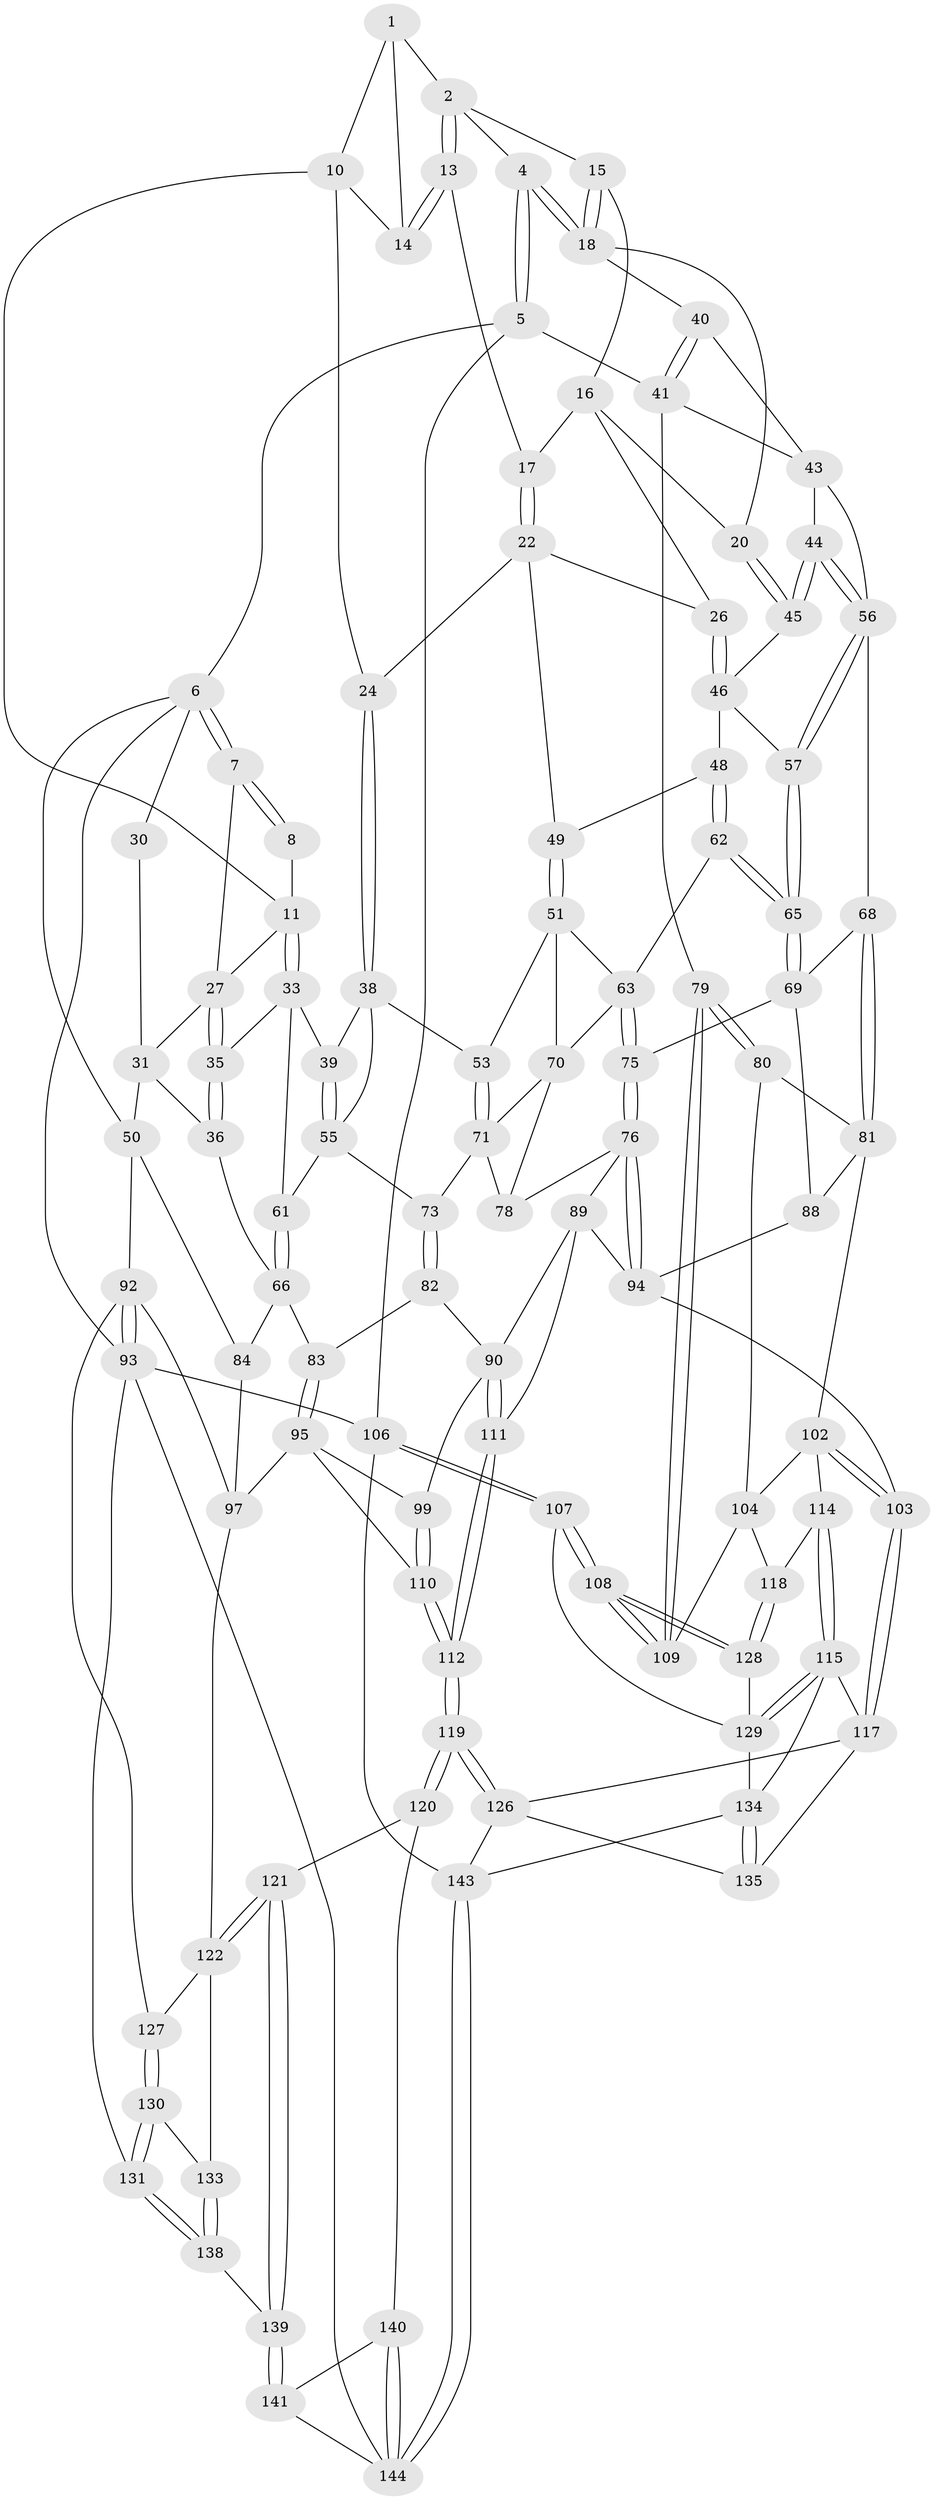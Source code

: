 // Generated by graph-tools (version 1.1) at 2025/24/03/03/25 07:24:35]
// undirected, 102 vertices, 236 edges
graph export_dot {
graph [start="1"]
  node [color=gray90,style=filled];
  1 [pos="+0.5371625382143632+0",super="+9"];
  2 [pos="+0.6383279099308045+0",super="+3"];
  4 [pos="+1+0"];
  5 [pos="+1+0"];
  6 [pos="+0+0",super="+32"];
  7 [pos="+0+0",super="+29"];
  8 [pos="+0.25371306079892414+0"];
  10 [pos="+0.45299563720821867+0.08855164802481577",super="+25"];
  11 [pos="+0.4266495015562852+0.10877644101951883",super="+12"];
  13 [pos="+0.6516581538291881+0"];
  14 [pos="+0.5935732112861353+0.09124899473833248"];
  15 [pos="+0.8301871096068696+0.038535628292393355"];
  16 [pos="+0.7949918223447952+0.06327527861730106",super="+21"];
  17 [pos="+0.709344258267857+0.07021863864392974"];
  18 [pos="+0.886952865195833+0.14475629221793215",super="+19"];
  20 [pos="+0.8050316595757838+0.18550452116170152"];
  22 [pos="+0.6872823472101018+0.17436197341957688",super="+23"];
  24 [pos="+0.6224857587372711+0.19347525130531618"];
  26 [pos="+0.731903484454815+0.17705218427702926"];
  27 [pos="+0.24076191163423477+0.061572700429593855",super="+28"];
  30 [pos="+0.09772184160180773+0.10887468303826874"];
  31 [pos="+0.17376945495271123+0.16268410119944418",super="+37"];
  33 [pos="+0.4145660229824551+0.22096814476463675",super="+34"];
  35 [pos="+0.39335921094066173+0.2396627065214883"];
  36 [pos="+0.1830164661225368+0.3116215531250317"];
  38 [pos="+0.5730657484301269+0.23138659668897543",super="+54"];
  39 [pos="+0.5168737529498194+0.23048907028436913"];
  40 [pos="+0.8979823108872614+0.15839237488192695"];
  41 [pos="+1+0.29144303794570925",super="+42"];
  43 [pos="+0.843245079124994+0.27793050401128416",super="+58"];
  44 [pos="+0.8403913412421433+0.27809498653164977"];
  45 [pos="+0.8200181925464058+0.26659970753547946"];
  46 [pos="+0.7727472090012646+0.28672390254541524",super="+47"];
  48 [pos="+0.7139920798207855+0.2987828878605925"];
  49 [pos="+0.6976628799032443+0.28944484043391533"];
  50 [pos="+0+0.25542153839937226",super="+85"];
  51 [pos="+0.6591889305303628+0.33163771232049455",super="+52"];
  53 [pos="+0.5965707716706007+0.33015385844792233"];
  55 [pos="+0.5044592682154012+0.3726868302183517",super="+60"];
  56 [pos="+0.832575770634809+0.33425191332851645",super="+59"];
  57 [pos="+0.8001794575012107+0.3902247271342572"];
  61 [pos="+0.45175497599323905+0.38165645781324253"];
  62 [pos="+0.7418971036549344+0.4162170855532219"];
  63 [pos="+0.7158068868462771+0.4262143972388341",super="+64"];
  65 [pos="+0.793977452694122+0.4210129019511164"];
  66 [pos="+0.33416275513559324+0.4484825458288005",super="+67"];
  68 [pos="+0.8076774499490774+0.43052442856062756"];
  69 [pos="+0.803086152630787+0.4279516264872904",super="+86"];
  70 [pos="+0.6375828257331381+0.38928385333843346",super="+74"];
  71 [pos="+0.5863005458048745+0.39943871894541394",super="+72"];
  73 [pos="+0.5107838103365253+0.44107901440113895"];
  75 [pos="+0.6950484967462457+0.4531495725364924"];
  76 [pos="+0.6436246200238386+0.4988977059546925",super="+77"];
  78 [pos="+0.6009695815021865+0.4970434577230368"];
  79 [pos="+1+0.44738872798828705"];
  80 [pos="+0.9857428142329772+0.48174569410746615"];
  81 [pos="+0.8809074068990094+0.48954288450209504",super="+87"];
  82 [pos="+0.46939847622243275+0.5017593202429781"];
  83 [pos="+0.37573463944924756+0.5123992777339419"];
  84 [pos="+0.16901720022218397+0.48379454986138387"];
  88 [pos="+0.748594948444318+0.5710830934373552"];
  89 [pos="+0.5558645730201128+0.6249950873302805",super="+101"];
  90 [pos="+0.5185926106597077+0.6263274533611725",super="+91"];
  92 [pos="+0+0.6461353189261099",super="+124"];
  93 [pos="+0+1",super="+132"];
  94 [pos="+0.6768204895273262+0.5396272875351521",super="+100"];
  95 [pos="+0.3643053563027193+0.6157503161348663",super="+96"];
  97 [pos="+0.26058420252673237+0.6735968230891383",super="+98"];
  99 [pos="+0.4841973453750225+0.6229033955931645"];
  102 [pos="+0.7931383024298233+0.627346080025748",super="+105"];
  103 [pos="+0.67773228866971+0.7277887120890864"];
  104 [pos="+0.8763232259541279+0.6691507106540201",super="+113"];
  106 [pos="+1+1"];
  107 [pos="+1+0.8656627249174577"];
  108 [pos="+1+0.8548433044328267"];
  109 [pos="+1+0.6263328976418642"];
  110 [pos="+0.44445949064406787+0.7289414728148329"];
  111 [pos="+0.502007103513927+0.7541161401573416"];
  112 [pos="+0.44540931626681124+0.8215051363787692"];
  114 [pos="+0.8794185244600651+0.7675851741902355"];
  115 [pos="+0.8338962166517876+0.8067301414876282",super="+116"];
  117 [pos="+0.6787517325032144+0.7369127710982677",super="+125"];
  118 [pos="+0.8878854961615967+0.769261764571462"];
  119 [pos="+0.43930292421527944+0.8394891157553838"];
  120 [pos="+0.3718948924553389+0.8356018542977381"];
  121 [pos="+0.3302930798019783+0.8108146223176136"];
  122 [pos="+0.2775026883756519+0.7648718544818095",super="+123"];
  126 [pos="+0.4690287217589267+0.8630845709154313",super="+142"];
  127 [pos="+0.07513938230942996+0.7821348799937831"];
  128 [pos="+0.9594766469580687+0.8236358811367649"];
  129 [pos="+0.8639638813299628+0.9187791152323096",super="+136"];
  130 [pos="+0.08345461258404817+0.7964594383894162"];
  131 [pos="+0.08493111761878529+1"];
  133 [pos="+0.21979155407324708+0.8123923642616325"];
  134 [pos="+0.7203770700484377+1",super="+137"];
  135 [pos="+0.6925249051273922+1"];
  138 [pos="+0.21524391874047927+0.8206005985863672"];
  139 [pos="+0.24659373872389873+0.9317156055793091"];
  140 [pos="+0.36889716947142487+0.843959802096545"];
  141 [pos="+0.17953568169726694+1"];
  143 [pos="+0.3996804382454616+1",super="+146"];
  144 [pos="+0.32448353721173245+1",super="+145"];
  1 -- 2;
  1 -- 10;
  1 -- 14;
  2 -- 13;
  2 -- 13;
  2 -- 4;
  2 -- 15;
  4 -- 5;
  4 -- 5;
  4 -- 18;
  4 -- 18;
  5 -- 6;
  5 -- 106;
  5 -- 41;
  6 -- 7;
  6 -- 7;
  6 -- 93;
  6 -- 50;
  6 -- 30;
  7 -- 8;
  7 -- 8;
  7 -- 27;
  8 -- 11;
  10 -- 11;
  10 -- 24;
  10 -- 14;
  11 -- 33;
  11 -- 33;
  11 -- 27;
  13 -- 14;
  13 -- 14;
  13 -- 17;
  15 -- 16;
  15 -- 18;
  15 -- 18;
  16 -- 17;
  16 -- 26;
  16 -- 20;
  17 -- 22;
  17 -- 22;
  18 -- 40;
  18 -- 20;
  20 -- 45;
  20 -- 45;
  22 -- 26;
  22 -- 24;
  22 -- 49;
  24 -- 38;
  24 -- 38;
  26 -- 46;
  26 -- 46;
  27 -- 35;
  27 -- 35;
  27 -- 31;
  30 -- 31;
  31 -- 50;
  31 -- 36;
  33 -- 39;
  33 -- 35;
  33 -- 61;
  35 -- 36;
  35 -- 36;
  36 -- 66;
  38 -- 39;
  38 -- 53;
  38 -- 55;
  39 -- 55;
  39 -- 55;
  40 -- 41;
  40 -- 41;
  40 -- 43;
  41 -- 43;
  41 -- 79;
  43 -- 44;
  43 -- 56;
  44 -- 45;
  44 -- 45;
  44 -- 56;
  44 -- 56;
  45 -- 46;
  46 -- 48;
  46 -- 57;
  48 -- 49;
  48 -- 62;
  48 -- 62;
  49 -- 51;
  49 -- 51;
  50 -- 84;
  50 -- 92;
  51 -- 53;
  51 -- 70;
  51 -- 63;
  53 -- 71;
  53 -- 71;
  55 -- 73;
  55 -- 61;
  56 -- 57;
  56 -- 57;
  56 -- 68;
  57 -- 65;
  57 -- 65;
  61 -- 66;
  61 -- 66;
  62 -- 63;
  62 -- 65;
  62 -- 65;
  63 -- 75;
  63 -- 75;
  63 -- 70;
  65 -- 69;
  65 -- 69;
  66 -- 83;
  66 -- 84;
  68 -- 69;
  68 -- 81;
  68 -- 81;
  69 -- 88;
  69 -- 75;
  70 -- 78;
  70 -- 71;
  71 -- 73;
  71 -- 78;
  73 -- 82;
  73 -- 82;
  75 -- 76;
  75 -- 76;
  76 -- 94;
  76 -- 94;
  76 -- 89;
  76 -- 78;
  79 -- 80;
  79 -- 80;
  79 -- 109;
  79 -- 109;
  80 -- 81;
  80 -- 104;
  81 -- 88;
  81 -- 102;
  82 -- 83;
  82 -- 90;
  83 -- 95;
  83 -- 95;
  84 -- 97;
  88 -- 94;
  89 -- 90;
  89 -- 94;
  89 -- 111;
  90 -- 111;
  90 -- 111;
  90 -- 99;
  92 -- 93;
  92 -- 93;
  92 -- 127;
  92 -- 97;
  93 -- 106;
  93 -- 144;
  93 -- 131;
  94 -- 103;
  95 -- 99;
  95 -- 97;
  95 -- 110;
  97 -- 122;
  99 -- 110;
  99 -- 110;
  102 -- 103;
  102 -- 103;
  102 -- 104;
  102 -- 114;
  103 -- 117;
  103 -- 117;
  104 -- 109;
  104 -- 118;
  106 -- 107;
  106 -- 107;
  106 -- 143;
  107 -- 108;
  107 -- 108;
  107 -- 129;
  108 -- 109;
  108 -- 109;
  108 -- 128;
  108 -- 128;
  110 -- 112;
  110 -- 112;
  111 -- 112;
  111 -- 112;
  112 -- 119;
  112 -- 119;
  114 -- 115;
  114 -- 115;
  114 -- 118;
  115 -- 129;
  115 -- 129;
  115 -- 117;
  115 -- 134;
  117 -- 126;
  117 -- 135;
  118 -- 128;
  118 -- 128;
  119 -- 120;
  119 -- 120;
  119 -- 126;
  119 -- 126;
  120 -- 121;
  120 -- 140;
  121 -- 122;
  121 -- 122;
  121 -- 139;
  121 -- 139;
  122 -- 133;
  122 -- 127;
  126 -- 143;
  126 -- 135;
  127 -- 130;
  127 -- 130;
  128 -- 129;
  129 -- 134;
  130 -- 131;
  130 -- 131;
  130 -- 133;
  131 -- 138;
  131 -- 138;
  133 -- 138;
  133 -- 138;
  134 -- 135;
  134 -- 135;
  134 -- 143;
  138 -- 139;
  139 -- 141;
  139 -- 141;
  140 -- 141;
  140 -- 144;
  140 -- 144;
  141 -- 144;
  143 -- 144;
  143 -- 144;
}
